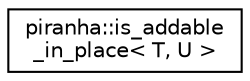 digraph "Graphical Class Hierarchy"
{
  edge [fontname="Helvetica",fontsize="10",labelfontname="Helvetica",labelfontsize="10"];
  node [fontname="Helvetica",fontsize="10",shape=record];
  rankdir="LR";
  Node0 [label="piranha::is_addable\l_in_place\< T, U \>",height=0.2,width=0.4,color="black", fillcolor="white", style="filled",URL="$classpiranha_1_1is__addable__in__place.html",tooltip="In-place addable type trait. "];
}

